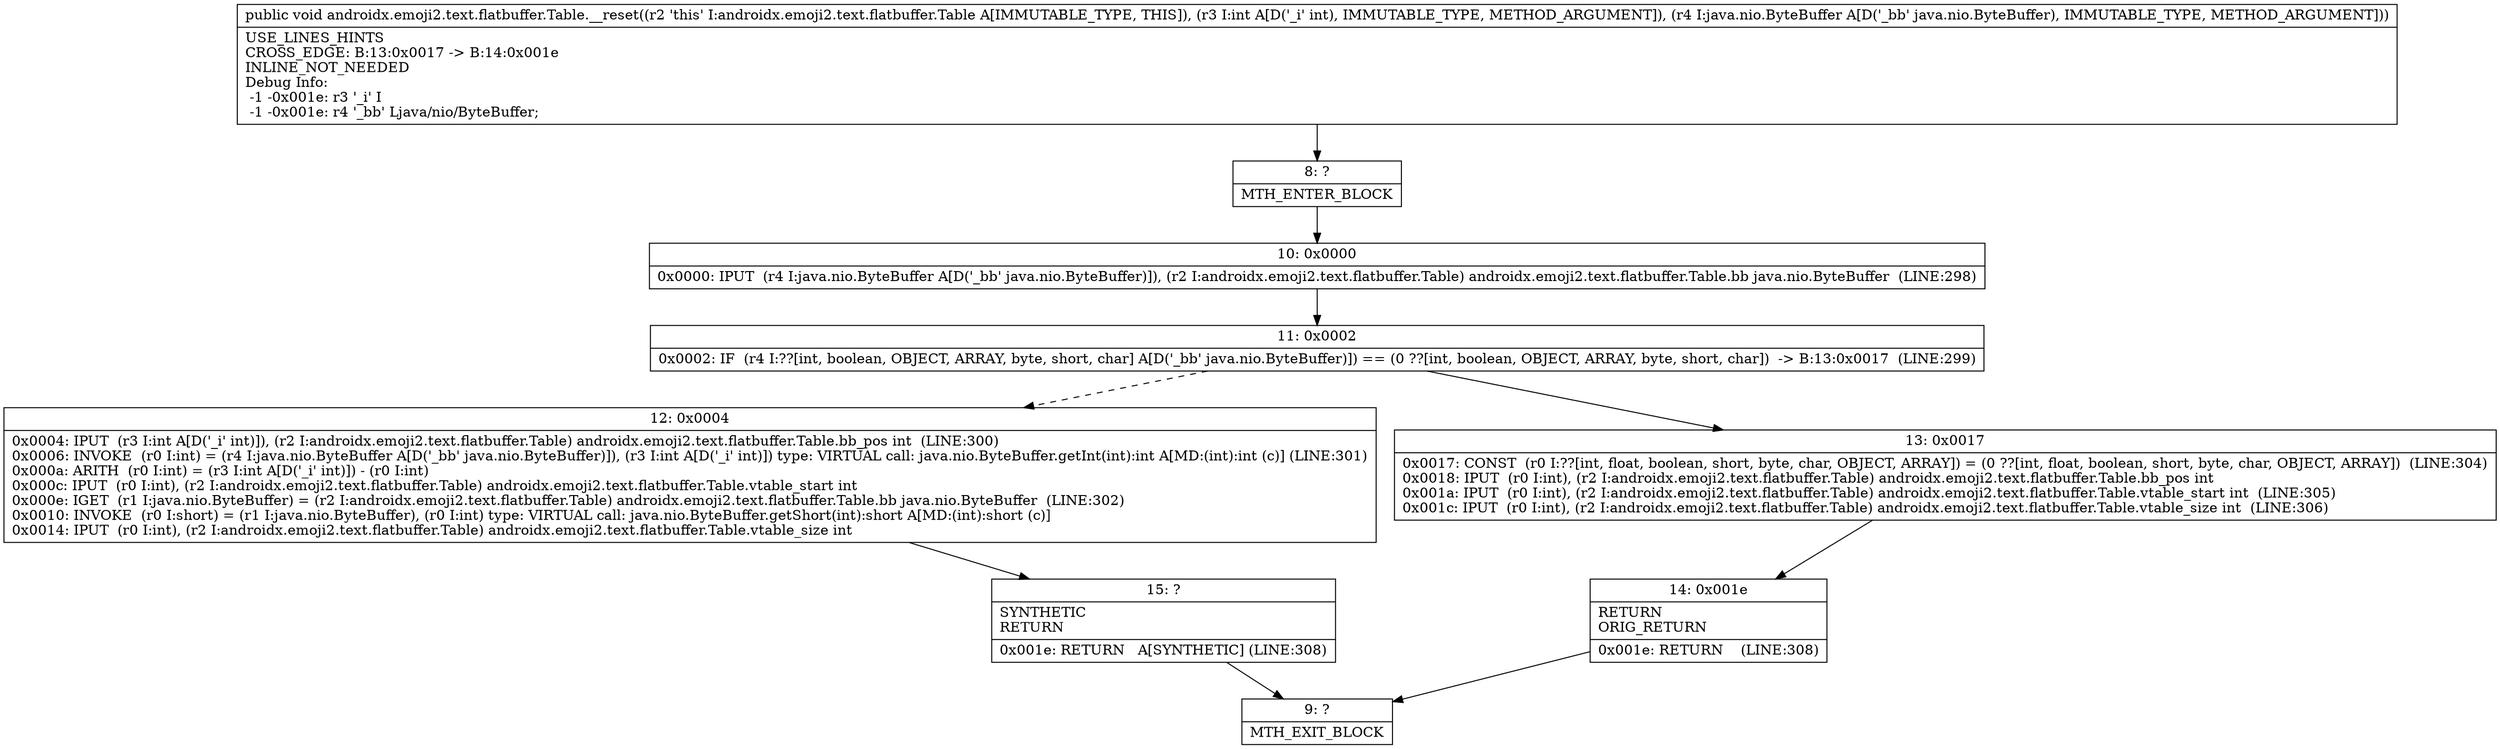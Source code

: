 digraph "CFG forandroidx.emoji2.text.flatbuffer.Table.__reset(ILjava\/nio\/ByteBuffer;)V" {
Node_8 [shape=record,label="{8\:\ ?|MTH_ENTER_BLOCK\l}"];
Node_10 [shape=record,label="{10\:\ 0x0000|0x0000: IPUT  (r4 I:java.nio.ByteBuffer A[D('_bb' java.nio.ByteBuffer)]), (r2 I:androidx.emoji2.text.flatbuffer.Table) androidx.emoji2.text.flatbuffer.Table.bb java.nio.ByteBuffer  (LINE:298)\l}"];
Node_11 [shape=record,label="{11\:\ 0x0002|0x0002: IF  (r4 I:??[int, boolean, OBJECT, ARRAY, byte, short, char] A[D('_bb' java.nio.ByteBuffer)]) == (0 ??[int, boolean, OBJECT, ARRAY, byte, short, char])  \-\> B:13:0x0017  (LINE:299)\l}"];
Node_12 [shape=record,label="{12\:\ 0x0004|0x0004: IPUT  (r3 I:int A[D('_i' int)]), (r2 I:androidx.emoji2.text.flatbuffer.Table) androidx.emoji2.text.flatbuffer.Table.bb_pos int  (LINE:300)\l0x0006: INVOKE  (r0 I:int) = (r4 I:java.nio.ByteBuffer A[D('_bb' java.nio.ByteBuffer)]), (r3 I:int A[D('_i' int)]) type: VIRTUAL call: java.nio.ByteBuffer.getInt(int):int A[MD:(int):int (c)] (LINE:301)\l0x000a: ARITH  (r0 I:int) = (r3 I:int A[D('_i' int)]) \- (r0 I:int) \l0x000c: IPUT  (r0 I:int), (r2 I:androidx.emoji2.text.flatbuffer.Table) androidx.emoji2.text.flatbuffer.Table.vtable_start int \l0x000e: IGET  (r1 I:java.nio.ByteBuffer) = (r2 I:androidx.emoji2.text.flatbuffer.Table) androidx.emoji2.text.flatbuffer.Table.bb java.nio.ByteBuffer  (LINE:302)\l0x0010: INVOKE  (r0 I:short) = (r1 I:java.nio.ByteBuffer), (r0 I:int) type: VIRTUAL call: java.nio.ByteBuffer.getShort(int):short A[MD:(int):short (c)]\l0x0014: IPUT  (r0 I:int), (r2 I:androidx.emoji2.text.flatbuffer.Table) androidx.emoji2.text.flatbuffer.Table.vtable_size int \l}"];
Node_15 [shape=record,label="{15\:\ ?|SYNTHETIC\lRETURN\l|0x001e: RETURN   A[SYNTHETIC] (LINE:308)\l}"];
Node_9 [shape=record,label="{9\:\ ?|MTH_EXIT_BLOCK\l}"];
Node_13 [shape=record,label="{13\:\ 0x0017|0x0017: CONST  (r0 I:??[int, float, boolean, short, byte, char, OBJECT, ARRAY]) = (0 ??[int, float, boolean, short, byte, char, OBJECT, ARRAY])  (LINE:304)\l0x0018: IPUT  (r0 I:int), (r2 I:androidx.emoji2.text.flatbuffer.Table) androidx.emoji2.text.flatbuffer.Table.bb_pos int \l0x001a: IPUT  (r0 I:int), (r2 I:androidx.emoji2.text.flatbuffer.Table) androidx.emoji2.text.flatbuffer.Table.vtable_start int  (LINE:305)\l0x001c: IPUT  (r0 I:int), (r2 I:androidx.emoji2.text.flatbuffer.Table) androidx.emoji2.text.flatbuffer.Table.vtable_size int  (LINE:306)\l}"];
Node_14 [shape=record,label="{14\:\ 0x001e|RETURN\lORIG_RETURN\l|0x001e: RETURN    (LINE:308)\l}"];
MethodNode[shape=record,label="{public void androidx.emoji2.text.flatbuffer.Table.__reset((r2 'this' I:androidx.emoji2.text.flatbuffer.Table A[IMMUTABLE_TYPE, THIS]), (r3 I:int A[D('_i' int), IMMUTABLE_TYPE, METHOD_ARGUMENT]), (r4 I:java.nio.ByteBuffer A[D('_bb' java.nio.ByteBuffer), IMMUTABLE_TYPE, METHOD_ARGUMENT]))  | USE_LINES_HINTS\lCROSS_EDGE: B:13:0x0017 \-\> B:14:0x001e\lINLINE_NOT_NEEDED\lDebug Info:\l  \-1 \-0x001e: r3 '_i' I\l  \-1 \-0x001e: r4 '_bb' Ljava\/nio\/ByteBuffer;\l}"];
MethodNode -> Node_8;Node_8 -> Node_10;
Node_10 -> Node_11;
Node_11 -> Node_12[style=dashed];
Node_11 -> Node_13;
Node_12 -> Node_15;
Node_15 -> Node_9;
Node_13 -> Node_14;
Node_14 -> Node_9;
}

